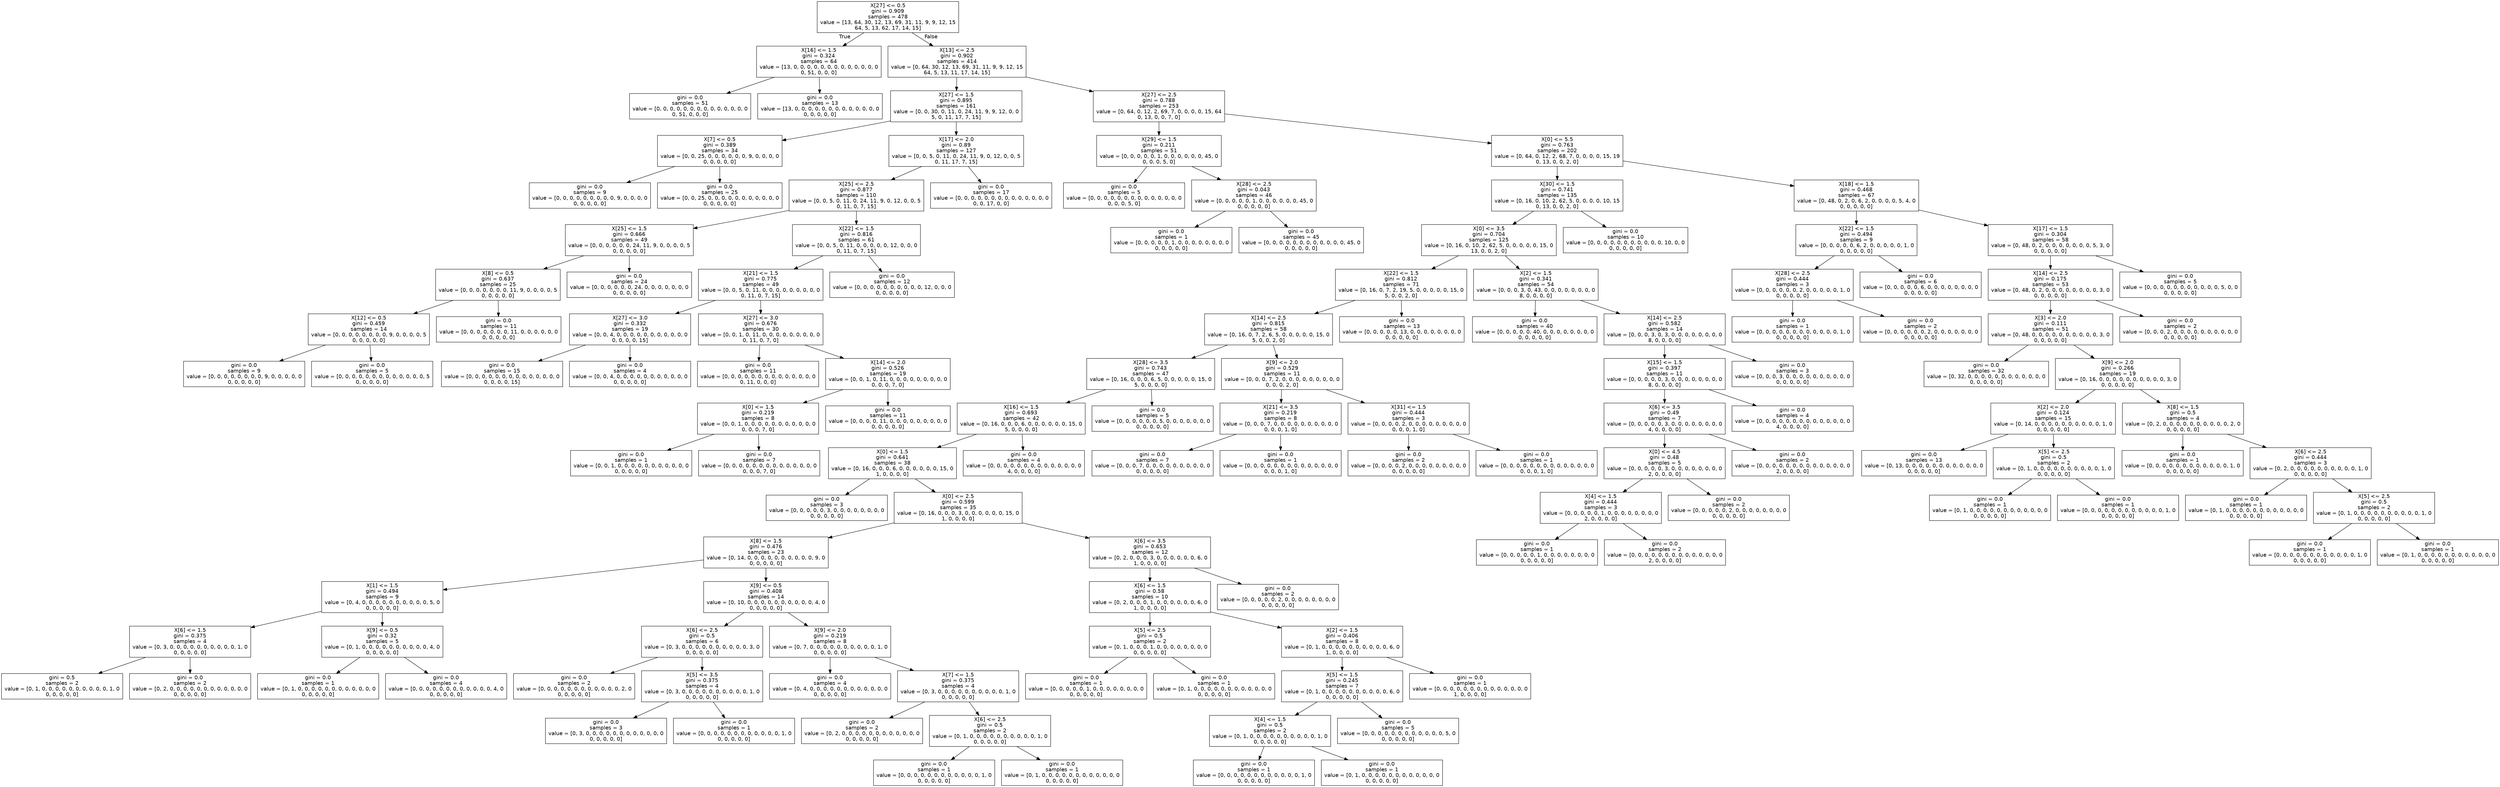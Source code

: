 digraph Tree {
node [shape=box, fontname="helvetica"] ;
edge [fontname="helvetica"] ;
0 [label="X[27] <= 0.5\ngini = 0.909\nsamples = 478\nvalue = [13, 64, 30, 12, 13, 69, 31, 11, 9, 9, 12, 15\n64, 5, 13, 62, 17, 14, 15]"] ;
1 [label="X[16] <= 1.5\ngini = 0.324\nsamples = 64\nvalue = [13, 0, 0, 0, 0, 0, 0, 0, 0, 0, 0, 0, 0, 0\n0, 51, 0, 0, 0]"] ;
0 -> 1 [labeldistance=2.5, labelangle=45, headlabel="True"] ;
2 [label="gini = 0.0\nsamples = 51\nvalue = [0, 0, 0, 0, 0, 0, 0, 0, 0, 0, 0, 0, 0, 0\n0, 51, 0, 0, 0]"] ;
1 -> 2 ;
3 [label="gini = 0.0\nsamples = 13\nvalue = [13, 0, 0, 0, 0, 0, 0, 0, 0, 0, 0, 0, 0, 0\n0, 0, 0, 0, 0]"] ;
1 -> 3 ;
4 [label="X[13] <= 2.5\ngini = 0.902\nsamples = 414\nvalue = [0, 64, 30, 12, 13, 69, 31, 11, 9, 9, 12, 15\n64, 5, 13, 11, 17, 14, 15]"] ;
0 -> 4 [labeldistance=2.5, labelangle=-45, headlabel="False"] ;
5 [label="X[27] <= 1.5\ngini = 0.895\nsamples = 161\nvalue = [0, 0, 30, 0, 11, 0, 24, 11, 9, 9, 12, 0, 0\n5, 0, 11, 17, 7, 15]"] ;
4 -> 5 ;
6 [label="X[7] <= 0.5\ngini = 0.389\nsamples = 34\nvalue = [0, 0, 25, 0, 0, 0, 0, 0, 0, 9, 0, 0, 0, 0\n0, 0, 0, 0, 0]"] ;
5 -> 6 ;
7 [label="gini = 0.0\nsamples = 9\nvalue = [0, 0, 0, 0, 0, 0, 0, 0, 0, 9, 0, 0, 0, 0\n0, 0, 0, 0, 0]"] ;
6 -> 7 ;
8 [label="gini = 0.0\nsamples = 25\nvalue = [0, 0, 25, 0, 0, 0, 0, 0, 0, 0, 0, 0, 0, 0\n0, 0, 0, 0, 0]"] ;
6 -> 8 ;
9 [label="X[17] <= 2.0\ngini = 0.89\nsamples = 127\nvalue = [0, 0, 5, 0, 11, 0, 24, 11, 9, 0, 12, 0, 0, 5\n0, 11, 17, 7, 15]"] ;
5 -> 9 ;
10 [label="X[25] <= 2.5\ngini = 0.877\nsamples = 110\nvalue = [0, 0, 5, 0, 11, 0, 24, 11, 9, 0, 12, 0, 0, 5\n0, 11, 0, 7, 15]"] ;
9 -> 10 ;
11 [label="X[25] <= 1.5\ngini = 0.666\nsamples = 49\nvalue = [0, 0, 0, 0, 0, 0, 24, 11, 9, 0, 0, 0, 0, 5\n0, 0, 0, 0, 0]"] ;
10 -> 11 ;
12 [label="X[8] <= 0.5\ngini = 0.637\nsamples = 25\nvalue = [0, 0, 0, 0, 0, 0, 0, 11, 9, 0, 0, 0, 0, 5\n0, 0, 0, 0, 0]"] ;
11 -> 12 ;
13 [label="X[12] <= 0.5\ngini = 0.459\nsamples = 14\nvalue = [0, 0, 0, 0, 0, 0, 0, 0, 9, 0, 0, 0, 0, 5\n0, 0, 0, 0, 0]"] ;
12 -> 13 ;
14 [label="gini = 0.0\nsamples = 9\nvalue = [0, 0, 0, 0, 0, 0, 0, 0, 9, 0, 0, 0, 0, 0\n0, 0, 0, 0, 0]"] ;
13 -> 14 ;
15 [label="gini = 0.0\nsamples = 5\nvalue = [0, 0, 0, 0, 0, 0, 0, 0, 0, 0, 0, 0, 0, 5\n0, 0, 0, 0, 0]"] ;
13 -> 15 ;
16 [label="gini = 0.0\nsamples = 11\nvalue = [0, 0, 0, 0, 0, 0, 0, 11, 0, 0, 0, 0, 0, 0\n0, 0, 0, 0, 0]"] ;
12 -> 16 ;
17 [label="gini = 0.0\nsamples = 24\nvalue = [0, 0, 0, 0, 0, 0, 24, 0, 0, 0, 0, 0, 0, 0\n0, 0, 0, 0, 0]"] ;
11 -> 17 ;
18 [label="X[22] <= 1.5\ngini = 0.816\nsamples = 61\nvalue = [0, 0, 5, 0, 11, 0, 0, 0, 0, 0, 12, 0, 0, 0\n0, 11, 0, 7, 15]"] ;
10 -> 18 ;
19 [label="X[21] <= 1.5\ngini = 0.775\nsamples = 49\nvalue = [0, 0, 5, 0, 11, 0, 0, 0, 0, 0, 0, 0, 0, 0\n0, 11, 0, 7, 15]"] ;
18 -> 19 ;
20 [label="X[27] <= 3.0\ngini = 0.332\nsamples = 19\nvalue = [0, 0, 4, 0, 0, 0, 0, 0, 0, 0, 0, 0, 0, 0\n0, 0, 0, 0, 15]"] ;
19 -> 20 ;
21 [label="gini = 0.0\nsamples = 15\nvalue = [0, 0, 0, 0, 0, 0, 0, 0, 0, 0, 0, 0, 0, 0\n0, 0, 0, 0, 15]"] ;
20 -> 21 ;
22 [label="gini = 0.0\nsamples = 4\nvalue = [0, 0, 4, 0, 0, 0, 0, 0, 0, 0, 0, 0, 0, 0\n0, 0, 0, 0, 0]"] ;
20 -> 22 ;
23 [label="X[27] <= 3.0\ngini = 0.676\nsamples = 30\nvalue = [0, 0, 1, 0, 11, 0, 0, 0, 0, 0, 0, 0, 0, 0\n0, 11, 0, 7, 0]"] ;
19 -> 23 ;
24 [label="gini = 0.0\nsamples = 11\nvalue = [0, 0, 0, 0, 0, 0, 0, 0, 0, 0, 0, 0, 0, 0\n0, 11, 0, 0, 0]"] ;
23 -> 24 ;
25 [label="X[14] <= 2.0\ngini = 0.526\nsamples = 19\nvalue = [0, 0, 1, 0, 11, 0, 0, 0, 0, 0, 0, 0, 0, 0\n0, 0, 0, 7, 0]"] ;
23 -> 25 ;
26 [label="X[0] <= 1.5\ngini = 0.219\nsamples = 8\nvalue = [0, 0, 1, 0, 0, 0, 0, 0, 0, 0, 0, 0, 0, 0\n0, 0, 0, 7, 0]"] ;
25 -> 26 ;
27 [label="gini = 0.0\nsamples = 1\nvalue = [0, 0, 1, 0, 0, 0, 0, 0, 0, 0, 0, 0, 0, 0\n0, 0, 0, 0, 0]"] ;
26 -> 27 ;
28 [label="gini = 0.0\nsamples = 7\nvalue = [0, 0, 0, 0, 0, 0, 0, 0, 0, 0, 0, 0, 0, 0\n0, 0, 0, 7, 0]"] ;
26 -> 28 ;
29 [label="gini = 0.0\nsamples = 11\nvalue = [0, 0, 0, 0, 11, 0, 0, 0, 0, 0, 0, 0, 0, 0\n0, 0, 0, 0, 0]"] ;
25 -> 29 ;
30 [label="gini = 0.0\nsamples = 12\nvalue = [0, 0, 0, 0, 0, 0, 0, 0, 0, 0, 12, 0, 0, 0\n0, 0, 0, 0, 0]"] ;
18 -> 30 ;
31 [label="gini = 0.0\nsamples = 17\nvalue = [0, 0, 0, 0, 0, 0, 0, 0, 0, 0, 0, 0, 0, 0\n0, 0, 17, 0, 0]"] ;
9 -> 31 ;
32 [label="X[27] <= 2.5\ngini = 0.788\nsamples = 253\nvalue = [0, 64, 0, 12, 2, 69, 7, 0, 0, 0, 0, 15, 64\n0, 13, 0, 0, 7, 0]"] ;
4 -> 32 ;
33 [label="X[29] <= 1.5\ngini = 0.211\nsamples = 51\nvalue = [0, 0, 0, 0, 0, 1, 0, 0, 0, 0, 0, 0, 45, 0\n0, 0, 0, 5, 0]"] ;
32 -> 33 ;
34 [label="gini = 0.0\nsamples = 5\nvalue = [0, 0, 0, 0, 0, 0, 0, 0, 0, 0, 0, 0, 0, 0\n0, 0, 0, 5, 0]"] ;
33 -> 34 ;
35 [label="X[28] <= 2.5\ngini = 0.043\nsamples = 46\nvalue = [0, 0, 0, 0, 0, 1, 0, 0, 0, 0, 0, 0, 45, 0\n0, 0, 0, 0, 0]"] ;
33 -> 35 ;
36 [label="gini = 0.0\nsamples = 1\nvalue = [0, 0, 0, 0, 0, 1, 0, 0, 0, 0, 0, 0, 0, 0\n0, 0, 0, 0, 0]"] ;
35 -> 36 ;
37 [label="gini = 0.0\nsamples = 45\nvalue = [0, 0, 0, 0, 0, 0, 0, 0, 0, 0, 0, 0, 45, 0\n0, 0, 0, 0, 0]"] ;
35 -> 37 ;
38 [label="X[0] <= 5.5\ngini = 0.763\nsamples = 202\nvalue = [0, 64, 0, 12, 2, 68, 7, 0, 0, 0, 0, 15, 19\n0, 13, 0, 0, 2, 0]"] ;
32 -> 38 ;
39 [label="X[30] <= 1.5\ngini = 0.741\nsamples = 135\nvalue = [0, 16, 0, 10, 2, 62, 5, 0, 0, 0, 0, 10, 15\n0, 13, 0, 0, 2, 0]"] ;
38 -> 39 ;
40 [label="X[0] <= 3.5\ngini = 0.704\nsamples = 125\nvalue = [0, 16, 0, 10, 2, 62, 5, 0, 0, 0, 0, 0, 15, 0\n13, 0, 0, 2, 0]"] ;
39 -> 40 ;
41 [label="X[22] <= 1.5\ngini = 0.812\nsamples = 71\nvalue = [0, 16, 0, 7, 2, 19, 5, 0, 0, 0, 0, 0, 15, 0\n5, 0, 0, 2, 0]"] ;
40 -> 41 ;
42 [label="X[14] <= 2.5\ngini = 0.815\nsamples = 58\nvalue = [0, 16, 0, 7, 2, 6, 5, 0, 0, 0, 0, 0, 15, 0\n5, 0, 0, 2, 0]"] ;
41 -> 42 ;
43 [label="X[28] <= 3.5\ngini = 0.743\nsamples = 47\nvalue = [0, 16, 0, 0, 0, 6, 5, 0, 0, 0, 0, 0, 15, 0\n5, 0, 0, 0, 0]"] ;
42 -> 43 ;
44 [label="X[16] <= 1.5\ngini = 0.693\nsamples = 42\nvalue = [0, 16, 0, 0, 0, 6, 0, 0, 0, 0, 0, 0, 15, 0\n5, 0, 0, 0, 0]"] ;
43 -> 44 ;
45 [label="X[0] <= 1.5\ngini = 0.641\nsamples = 38\nvalue = [0, 16, 0, 0, 0, 6, 0, 0, 0, 0, 0, 0, 15, 0\n1, 0, 0, 0, 0]"] ;
44 -> 45 ;
46 [label="gini = 0.0\nsamples = 3\nvalue = [0, 0, 0, 0, 0, 3, 0, 0, 0, 0, 0, 0, 0, 0\n0, 0, 0, 0, 0]"] ;
45 -> 46 ;
47 [label="X[0] <= 2.5\ngini = 0.599\nsamples = 35\nvalue = [0, 16, 0, 0, 0, 3, 0, 0, 0, 0, 0, 0, 15, 0\n1, 0, 0, 0, 0]"] ;
45 -> 47 ;
48 [label="X[8] <= 1.5\ngini = 0.476\nsamples = 23\nvalue = [0, 14, 0, 0, 0, 0, 0, 0, 0, 0, 0, 0, 9, 0\n0, 0, 0, 0, 0]"] ;
47 -> 48 ;
49 [label="X[1] <= 1.5\ngini = 0.494\nsamples = 9\nvalue = [0, 4, 0, 0, 0, 0, 0, 0, 0, 0, 0, 0, 5, 0\n0, 0, 0, 0, 0]"] ;
48 -> 49 ;
50 [label="X[6] <= 1.5\ngini = 0.375\nsamples = 4\nvalue = [0, 3, 0, 0, 0, 0, 0, 0, 0, 0, 0, 0, 1, 0\n0, 0, 0, 0, 0]"] ;
49 -> 50 ;
51 [label="gini = 0.5\nsamples = 2\nvalue = [0, 1, 0, 0, 0, 0, 0, 0, 0, 0, 0, 0, 1, 0\n0, 0, 0, 0, 0]"] ;
50 -> 51 ;
52 [label="gini = 0.0\nsamples = 2\nvalue = [0, 2, 0, 0, 0, 0, 0, 0, 0, 0, 0, 0, 0, 0\n0, 0, 0, 0, 0]"] ;
50 -> 52 ;
53 [label="X[9] <= 0.5\ngini = 0.32\nsamples = 5\nvalue = [0, 1, 0, 0, 0, 0, 0, 0, 0, 0, 0, 0, 4, 0\n0, 0, 0, 0, 0]"] ;
49 -> 53 ;
54 [label="gini = 0.0\nsamples = 1\nvalue = [0, 1, 0, 0, 0, 0, 0, 0, 0, 0, 0, 0, 0, 0\n0, 0, 0, 0, 0]"] ;
53 -> 54 ;
55 [label="gini = 0.0\nsamples = 4\nvalue = [0, 0, 0, 0, 0, 0, 0, 0, 0, 0, 0, 0, 4, 0\n0, 0, 0, 0, 0]"] ;
53 -> 55 ;
56 [label="X[9] <= 0.5\ngini = 0.408\nsamples = 14\nvalue = [0, 10, 0, 0, 0, 0, 0, 0, 0, 0, 0, 0, 4, 0\n0, 0, 0, 0, 0]"] ;
48 -> 56 ;
57 [label="X[6] <= 2.5\ngini = 0.5\nsamples = 6\nvalue = [0, 3, 0, 0, 0, 0, 0, 0, 0, 0, 0, 0, 3, 0\n0, 0, 0, 0, 0]"] ;
56 -> 57 ;
58 [label="gini = 0.0\nsamples = 2\nvalue = [0, 0, 0, 0, 0, 0, 0, 0, 0, 0, 0, 0, 2, 0\n0, 0, 0, 0, 0]"] ;
57 -> 58 ;
59 [label="X[5] <= 3.5\ngini = 0.375\nsamples = 4\nvalue = [0, 3, 0, 0, 0, 0, 0, 0, 0, 0, 0, 0, 1, 0\n0, 0, 0, 0, 0]"] ;
57 -> 59 ;
60 [label="gini = 0.0\nsamples = 3\nvalue = [0, 3, 0, 0, 0, 0, 0, 0, 0, 0, 0, 0, 0, 0\n0, 0, 0, 0, 0]"] ;
59 -> 60 ;
61 [label="gini = 0.0\nsamples = 1\nvalue = [0, 0, 0, 0, 0, 0, 0, 0, 0, 0, 0, 0, 1, 0\n0, 0, 0, 0, 0]"] ;
59 -> 61 ;
62 [label="X[9] <= 2.0\ngini = 0.219\nsamples = 8\nvalue = [0, 7, 0, 0, 0, 0, 0, 0, 0, 0, 0, 0, 1, 0\n0, 0, 0, 0, 0]"] ;
56 -> 62 ;
63 [label="gini = 0.0\nsamples = 4\nvalue = [0, 4, 0, 0, 0, 0, 0, 0, 0, 0, 0, 0, 0, 0\n0, 0, 0, 0, 0]"] ;
62 -> 63 ;
64 [label="X[7] <= 1.5\ngini = 0.375\nsamples = 4\nvalue = [0, 3, 0, 0, 0, 0, 0, 0, 0, 0, 0, 0, 1, 0\n0, 0, 0, 0, 0]"] ;
62 -> 64 ;
65 [label="gini = 0.0\nsamples = 2\nvalue = [0, 2, 0, 0, 0, 0, 0, 0, 0, 0, 0, 0, 0, 0\n0, 0, 0, 0, 0]"] ;
64 -> 65 ;
66 [label="X[6] <= 2.5\ngini = 0.5\nsamples = 2\nvalue = [0, 1, 0, 0, 0, 0, 0, 0, 0, 0, 0, 0, 1, 0\n0, 0, 0, 0, 0]"] ;
64 -> 66 ;
67 [label="gini = 0.0\nsamples = 1\nvalue = [0, 0, 0, 0, 0, 0, 0, 0, 0, 0, 0, 0, 1, 0\n0, 0, 0, 0, 0]"] ;
66 -> 67 ;
68 [label="gini = 0.0\nsamples = 1\nvalue = [0, 1, 0, 0, 0, 0, 0, 0, 0, 0, 0, 0, 0, 0\n0, 0, 0, 0, 0]"] ;
66 -> 68 ;
69 [label="X[6] <= 3.5\ngini = 0.653\nsamples = 12\nvalue = [0, 2, 0, 0, 0, 3, 0, 0, 0, 0, 0, 0, 6, 0\n1, 0, 0, 0, 0]"] ;
47 -> 69 ;
70 [label="X[6] <= 1.5\ngini = 0.58\nsamples = 10\nvalue = [0, 2, 0, 0, 0, 1, 0, 0, 0, 0, 0, 0, 6, 0\n1, 0, 0, 0, 0]"] ;
69 -> 70 ;
71 [label="X[5] <= 2.5\ngini = 0.5\nsamples = 2\nvalue = [0, 1, 0, 0, 0, 1, 0, 0, 0, 0, 0, 0, 0, 0\n0, 0, 0, 0, 0]"] ;
70 -> 71 ;
72 [label="gini = 0.0\nsamples = 1\nvalue = [0, 0, 0, 0, 0, 1, 0, 0, 0, 0, 0, 0, 0, 0\n0, 0, 0, 0, 0]"] ;
71 -> 72 ;
73 [label="gini = 0.0\nsamples = 1\nvalue = [0, 1, 0, 0, 0, 0, 0, 0, 0, 0, 0, 0, 0, 0\n0, 0, 0, 0, 0]"] ;
71 -> 73 ;
74 [label="X[2] <= 1.5\ngini = 0.406\nsamples = 8\nvalue = [0, 1, 0, 0, 0, 0, 0, 0, 0, 0, 0, 0, 6, 0\n1, 0, 0, 0, 0]"] ;
70 -> 74 ;
75 [label="X[5] <= 1.5\ngini = 0.245\nsamples = 7\nvalue = [0, 1, 0, 0, 0, 0, 0, 0, 0, 0, 0, 0, 6, 0\n0, 0, 0, 0, 0]"] ;
74 -> 75 ;
76 [label="X[4] <= 1.5\ngini = 0.5\nsamples = 2\nvalue = [0, 1, 0, 0, 0, 0, 0, 0, 0, 0, 0, 0, 1, 0\n0, 0, 0, 0, 0]"] ;
75 -> 76 ;
77 [label="gini = 0.0\nsamples = 1\nvalue = [0, 0, 0, 0, 0, 0, 0, 0, 0, 0, 0, 0, 1, 0\n0, 0, 0, 0, 0]"] ;
76 -> 77 ;
78 [label="gini = 0.0\nsamples = 1\nvalue = [0, 1, 0, 0, 0, 0, 0, 0, 0, 0, 0, 0, 0, 0\n0, 0, 0, 0, 0]"] ;
76 -> 78 ;
79 [label="gini = 0.0\nsamples = 5\nvalue = [0, 0, 0, 0, 0, 0, 0, 0, 0, 0, 0, 0, 5, 0\n0, 0, 0, 0, 0]"] ;
75 -> 79 ;
80 [label="gini = 0.0\nsamples = 1\nvalue = [0, 0, 0, 0, 0, 0, 0, 0, 0, 0, 0, 0, 0, 0\n1, 0, 0, 0, 0]"] ;
74 -> 80 ;
81 [label="gini = 0.0\nsamples = 2\nvalue = [0, 0, 0, 0, 0, 2, 0, 0, 0, 0, 0, 0, 0, 0\n0, 0, 0, 0, 0]"] ;
69 -> 81 ;
82 [label="gini = 0.0\nsamples = 4\nvalue = [0, 0, 0, 0, 0, 0, 0, 0, 0, 0, 0, 0, 0, 0\n4, 0, 0, 0, 0]"] ;
44 -> 82 ;
83 [label="gini = 0.0\nsamples = 5\nvalue = [0, 0, 0, 0, 0, 0, 5, 0, 0, 0, 0, 0, 0, 0\n0, 0, 0, 0, 0]"] ;
43 -> 83 ;
84 [label="X[9] <= 2.0\ngini = 0.529\nsamples = 11\nvalue = [0, 0, 0, 7, 2, 0, 0, 0, 0, 0, 0, 0, 0, 0\n0, 0, 0, 2, 0]"] ;
42 -> 84 ;
85 [label="X[21] <= 3.5\ngini = 0.219\nsamples = 8\nvalue = [0, 0, 0, 7, 0, 0, 0, 0, 0, 0, 0, 0, 0, 0\n0, 0, 0, 1, 0]"] ;
84 -> 85 ;
86 [label="gini = 0.0\nsamples = 7\nvalue = [0, 0, 0, 7, 0, 0, 0, 0, 0, 0, 0, 0, 0, 0\n0, 0, 0, 0, 0]"] ;
85 -> 86 ;
87 [label="gini = 0.0\nsamples = 1\nvalue = [0, 0, 0, 0, 0, 0, 0, 0, 0, 0, 0, 0, 0, 0\n0, 0, 0, 1, 0]"] ;
85 -> 87 ;
88 [label="X[31] <= 1.5\ngini = 0.444\nsamples = 3\nvalue = [0, 0, 0, 0, 2, 0, 0, 0, 0, 0, 0, 0, 0, 0\n0, 0, 0, 1, 0]"] ;
84 -> 88 ;
89 [label="gini = 0.0\nsamples = 2\nvalue = [0, 0, 0, 0, 2, 0, 0, 0, 0, 0, 0, 0, 0, 0\n0, 0, 0, 0, 0]"] ;
88 -> 89 ;
90 [label="gini = 0.0\nsamples = 1\nvalue = [0, 0, 0, 0, 0, 0, 0, 0, 0, 0, 0, 0, 0, 0\n0, 0, 0, 1, 0]"] ;
88 -> 90 ;
91 [label="gini = 0.0\nsamples = 13\nvalue = [0, 0, 0, 0, 0, 13, 0, 0, 0, 0, 0, 0, 0, 0\n0, 0, 0, 0, 0]"] ;
41 -> 91 ;
92 [label="X[2] <= 1.5\ngini = 0.341\nsamples = 54\nvalue = [0, 0, 0, 3, 0, 43, 0, 0, 0, 0, 0, 0, 0, 0\n8, 0, 0, 0, 0]"] ;
40 -> 92 ;
93 [label="gini = 0.0\nsamples = 40\nvalue = [0, 0, 0, 0, 0, 40, 0, 0, 0, 0, 0, 0, 0, 0\n0, 0, 0, 0, 0]"] ;
92 -> 93 ;
94 [label="X[14] <= 2.5\ngini = 0.582\nsamples = 14\nvalue = [0, 0, 0, 3, 0, 3, 0, 0, 0, 0, 0, 0, 0, 0\n8, 0, 0, 0, 0]"] ;
92 -> 94 ;
95 [label="X[15] <= 1.5\ngini = 0.397\nsamples = 11\nvalue = [0, 0, 0, 0, 0, 3, 0, 0, 0, 0, 0, 0, 0, 0\n8, 0, 0, 0, 0]"] ;
94 -> 95 ;
96 [label="X[6] <= 3.5\ngini = 0.49\nsamples = 7\nvalue = [0, 0, 0, 0, 0, 3, 0, 0, 0, 0, 0, 0, 0, 0\n4, 0, 0, 0, 0]"] ;
95 -> 96 ;
97 [label="X[0] <= 4.5\ngini = 0.48\nsamples = 5\nvalue = [0, 0, 0, 0, 0, 3, 0, 0, 0, 0, 0, 0, 0, 0\n2, 0, 0, 0, 0]"] ;
96 -> 97 ;
98 [label="X[4] <= 1.5\ngini = 0.444\nsamples = 3\nvalue = [0, 0, 0, 0, 0, 1, 0, 0, 0, 0, 0, 0, 0, 0\n2, 0, 0, 0, 0]"] ;
97 -> 98 ;
99 [label="gini = 0.0\nsamples = 1\nvalue = [0, 0, 0, 0, 0, 1, 0, 0, 0, 0, 0, 0, 0, 0\n0, 0, 0, 0, 0]"] ;
98 -> 99 ;
100 [label="gini = 0.0\nsamples = 2\nvalue = [0, 0, 0, 0, 0, 0, 0, 0, 0, 0, 0, 0, 0, 0\n2, 0, 0, 0, 0]"] ;
98 -> 100 ;
101 [label="gini = 0.0\nsamples = 2\nvalue = [0, 0, 0, 0, 0, 2, 0, 0, 0, 0, 0, 0, 0, 0\n0, 0, 0, 0, 0]"] ;
97 -> 101 ;
102 [label="gini = 0.0\nsamples = 2\nvalue = [0, 0, 0, 0, 0, 0, 0, 0, 0, 0, 0, 0, 0, 0\n2, 0, 0, 0, 0]"] ;
96 -> 102 ;
103 [label="gini = 0.0\nsamples = 4\nvalue = [0, 0, 0, 0, 0, 0, 0, 0, 0, 0, 0, 0, 0, 0\n4, 0, 0, 0, 0]"] ;
95 -> 103 ;
104 [label="gini = 0.0\nsamples = 3\nvalue = [0, 0, 0, 3, 0, 0, 0, 0, 0, 0, 0, 0, 0, 0\n0, 0, 0, 0, 0]"] ;
94 -> 104 ;
105 [label="gini = 0.0\nsamples = 10\nvalue = [0, 0, 0, 0, 0, 0, 0, 0, 0, 0, 0, 10, 0, 0\n0, 0, 0, 0, 0]"] ;
39 -> 105 ;
106 [label="X[18] <= 1.5\ngini = 0.468\nsamples = 67\nvalue = [0, 48, 0, 2, 0, 6, 2, 0, 0, 0, 0, 5, 4, 0\n0, 0, 0, 0, 0]"] ;
38 -> 106 ;
107 [label="X[22] <= 1.5\ngini = 0.494\nsamples = 9\nvalue = [0, 0, 0, 0, 0, 6, 2, 0, 0, 0, 0, 0, 1, 0\n0, 0, 0, 0, 0]"] ;
106 -> 107 ;
108 [label="X[28] <= 2.5\ngini = 0.444\nsamples = 3\nvalue = [0, 0, 0, 0, 0, 0, 2, 0, 0, 0, 0, 0, 1, 0\n0, 0, 0, 0, 0]"] ;
107 -> 108 ;
109 [label="gini = 0.0\nsamples = 1\nvalue = [0, 0, 0, 0, 0, 0, 0, 0, 0, 0, 0, 0, 1, 0\n0, 0, 0, 0, 0]"] ;
108 -> 109 ;
110 [label="gini = 0.0\nsamples = 2\nvalue = [0, 0, 0, 0, 0, 0, 2, 0, 0, 0, 0, 0, 0, 0\n0, 0, 0, 0, 0]"] ;
108 -> 110 ;
111 [label="gini = 0.0\nsamples = 6\nvalue = [0, 0, 0, 0, 0, 6, 0, 0, 0, 0, 0, 0, 0, 0\n0, 0, 0, 0, 0]"] ;
107 -> 111 ;
112 [label="X[17] <= 1.5\ngini = 0.304\nsamples = 58\nvalue = [0, 48, 0, 2, 0, 0, 0, 0, 0, 0, 0, 5, 3, 0\n0, 0, 0, 0, 0]"] ;
106 -> 112 ;
113 [label="X[14] <= 2.5\ngini = 0.175\nsamples = 53\nvalue = [0, 48, 0, 2, 0, 0, 0, 0, 0, 0, 0, 0, 3, 0\n0, 0, 0, 0, 0]"] ;
112 -> 113 ;
114 [label="X[3] <= 2.0\ngini = 0.111\nsamples = 51\nvalue = [0, 48, 0, 0, 0, 0, 0, 0, 0, 0, 0, 0, 3, 0\n0, 0, 0, 0, 0]"] ;
113 -> 114 ;
115 [label="gini = 0.0\nsamples = 32\nvalue = [0, 32, 0, 0, 0, 0, 0, 0, 0, 0, 0, 0, 0, 0\n0, 0, 0, 0, 0]"] ;
114 -> 115 ;
116 [label="X[9] <= 2.0\ngini = 0.266\nsamples = 19\nvalue = [0, 16, 0, 0, 0, 0, 0, 0, 0, 0, 0, 0, 3, 0\n0, 0, 0, 0, 0]"] ;
114 -> 116 ;
117 [label="X[2] <= 2.0\ngini = 0.124\nsamples = 15\nvalue = [0, 14, 0, 0, 0, 0, 0, 0, 0, 0, 0, 0, 1, 0\n0, 0, 0, 0, 0]"] ;
116 -> 117 ;
118 [label="gini = 0.0\nsamples = 13\nvalue = [0, 13, 0, 0, 0, 0, 0, 0, 0, 0, 0, 0, 0, 0\n0, 0, 0, 0, 0]"] ;
117 -> 118 ;
119 [label="X[5] <= 2.5\ngini = 0.5\nsamples = 2\nvalue = [0, 1, 0, 0, 0, 0, 0, 0, 0, 0, 0, 0, 1, 0\n0, 0, 0, 0, 0]"] ;
117 -> 119 ;
120 [label="gini = 0.0\nsamples = 1\nvalue = [0, 1, 0, 0, 0, 0, 0, 0, 0, 0, 0, 0, 0, 0\n0, 0, 0, 0, 0]"] ;
119 -> 120 ;
121 [label="gini = 0.0\nsamples = 1\nvalue = [0, 0, 0, 0, 0, 0, 0, 0, 0, 0, 0, 0, 1, 0\n0, 0, 0, 0, 0]"] ;
119 -> 121 ;
122 [label="X[8] <= 1.5\ngini = 0.5\nsamples = 4\nvalue = [0, 2, 0, 0, 0, 0, 0, 0, 0, 0, 0, 0, 2, 0\n0, 0, 0, 0, 0]"] ;
116 -> 122 ;
123 [label="gini = 0.0\nsamples = 1\nvalue = [0, 0, 0, 0, 0, 0, 0, 0, 0, 0, 0, 0, 1, 0\n0, 0, 0, 0, 0]"] ;
122 -> 123 ;
124 [label="X[6] <= 2.5\ngini = 0.444\nsamples = 3\nvalue = [0, 2, 0, 0, 0, 0, 0, 0, 0, 0, 0, 0, 1, 0\n0, 0, 0, 0, 0]"] ;
122 -> 124 ;
125 [label="gini = 0.0\nsamples = 1\nvalue = [0, 1, 0, 0, 0, 0, 0, 0, 0, 0, 0, 0, 0, 0\n0, 0, 0, 0, 0]"] ;
124 -> 125 ;
126 [label="X[5] <= 2.5\ngini = 0.5\nsamples = 2\nvalue = [0, 1, 0, 0, 0, 0, 0, 0, 0, 0, 0, 0, 1, 0\n0, 0, 0, 0, 0]"] ;
124 -> 126 ;
127 [label="gini = 0.0\nsamples = 1\nvalue = [0, 0, 0, 0, 0, 0, 0, 0, 0, 0, 0, 0, 1, 0\n0, 0, 0, 0, 0]"] ;
126 -> 127 ;
128 [label="gini = 0.0\nsamples = 1\nvalue = [0, 1, 0, 0, 0, 0, 0, 0, 0, 0, 0, 0, 0, 0\n0, 0, 0, 0, 0]"] ;
126 -> 128 ;
129 [label="gini = 0.0\nsamples = 2\nvalue = [0, 0, 0, 2, 0, 0, 0, 0, 0, 0, 0, 0, 0, 0\n0, 0, 0, 0, 0]"] ;
113 -> 129 ;
130 [label="gini = 0.0\nsamples = 5\nvalue = [0, 0, 0, 0, 0, 0, 0, 0, 0, 0, 0, 5, 0, 0\n0, 0, 0, 0, 0]"] ;
112 -> 130 ;
}